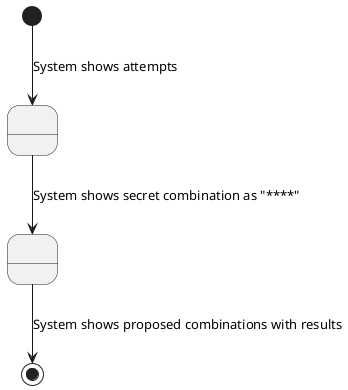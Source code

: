 @startuml show_board_usecase
state attempts_shown as " "
state combinations_shown as " "
[*] --> attempts_shown: System shows attempts
attempts_shown --> combinations_shown: System shows secret combination as "****"
combinations_shown --> [*]: System shows proposed combinations with results
@enduml